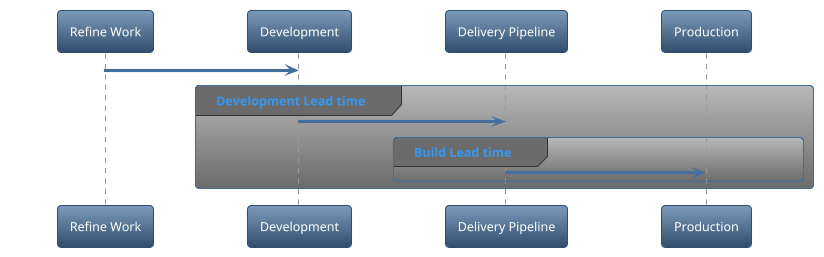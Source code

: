 @startuml
!theme spacelab

participant "Refine Work" as refine
participant "Development" as code
participant "Delivery Pipeline" as build
participant "Production" as prod


refine -> code
group Development Lead time
    code -> build
    group Build Lead time
        build -> prod
    end
end

@enduml
